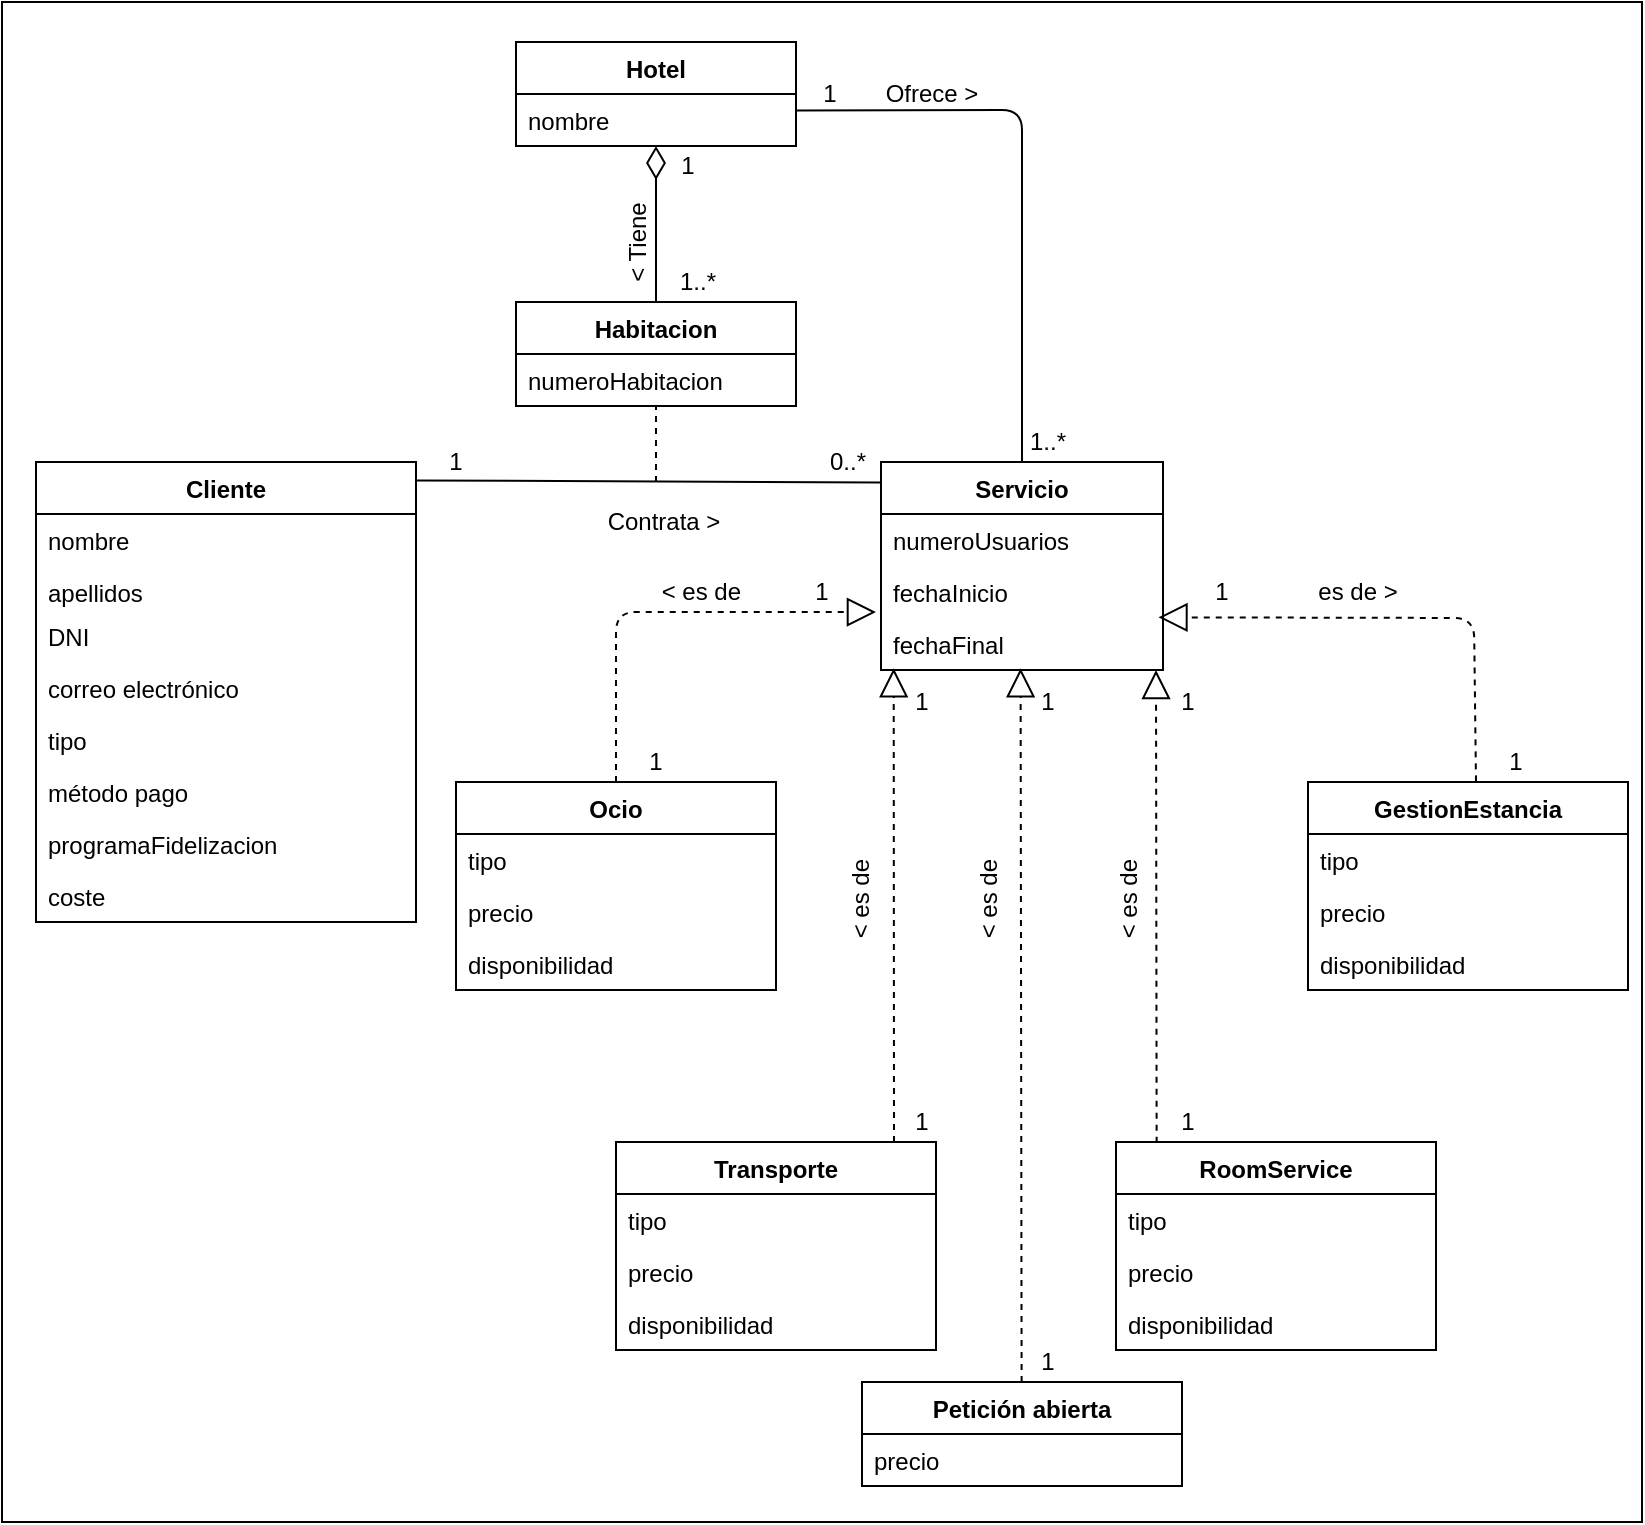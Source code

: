 <mxfile version="14.5.1" type="github">
  <diagram id="3HjA7348x1ktfYIhefzy" name="Page-1">
    <mxGraphModel dx="2026" dy="2949" grid="1" gridSize="10" guides="1" tooltips="1" connect="1" arrows="1" fold="1" page="1" pageScale="1" pageWidth="827" pageHeight="1169" math="0" shadow="0">
      <root>
        <mxCell id="0" />
        <mxCell id="1" parent="0" />
        <mxCell id="CcgLI-59He1-SMTymXmK-135" value="" style="rounded=0;whiteSpace=wrap;html=1;" vertex="1" parent="1">
          <mxGeometry x="-827" y="-2300" width="820" height="760" as="geometry" />
        </mxCell>
        <mxCell id="CcgLI-59He1-SMTymXmK-2" value="Cliente" style="swimlane;fontStyle=1;childLayout=stackLayout;horizontal=1;startSize=26;fillColor=none;horizontalStack=0;resizeParent=1;resizeParentMax=0;resizeLast=0;collapsible=1;marginBottom=0;" vertex="1" parent="1">
          <mxGeometry x="-810" y="-2070" width="190" height="230" as="geometry" />
        </mxCell>
        <mxCell id="CcgLI-59He1-SMTymXmK-4" value="nombre" style="text;strokeColor=none;fillColor=none;align=left;verticalAlign=top;spacingLeft=4;spacingRight=4;overflow=hidden;rotatable=0;points=[[0,0.5],[1,0.5]];portConstraint=eastwest;" vertex="1" parent="CcgLI-59He1-SMTymXmK-2">
          <mxGeometry y="26" width="190" height="26" as="geometry" />
        </mxCell>
        <mxCell id="CcgLI-59He1-SMTymXmK-5" value="apellidos" style="text;strokeColor=none;fillColor=none;align=left;verticalAlign=top;spacingLeft=4;spacingRight=4;overflow=hidden;rotatable=0;points=[[0,0.5],[1,0.5]];portConstraint=eastwest;" vertex="1" parent="CcgLI-59He1-SMTymXmK-2">
          <mxGeometry y="52" width="190" height="22" as="geometry" />
        </mxCell>
        <mxCell id="CcgLI-59He1-SMTymXmK-6" value="DNI" style="text;strokeColor=none;fillColor=none;align=left;verticalAlign=top;spacingLeft=4;spacingRight=4;overflow=hidden;rotatable=0;points=[[0,0.5],[1,0.5]];portConstraint=eastwest;" vertex="1" parent="CcgLI-59He1-SMTymXmK-2">
          <mxGeometry y="74" width="190" height="26" as="geometry" />
        </mxCell>
        <mxCell id="CcgLI-59He1-SMTymXmK-7" value="correo electrónico" style="text;strokeColor=none;fillColor=none;align=left;verticalAlign=top;spacingLeft=4;spacingRight=4;overflow=hidden;rotatable=0;points=[[0,0.5],[1,0.5]];portConstraint=eastwest;" vertex="1" parent="CcgLI-59He1-SMTymXmK-2">
          <mxGeometry y="100" width="190" height="26" as="geometry" />
        </mxCell>
        <mxCell id="CcgLI-59He1-SMTymXmK-9" value="tipo" style="text;strokeColor=none;fillColor=none;align=left;verticalAlign=top;spacingLeft=4;spacingRight=4;overflow=hidden;rotatable=0;points=[[0,0.5],[1,0.5]];portConstraint=eastwest;" vertex="1" parent="CcgLI-59He1-SMTymXmK-2">
          <mxGeometry y="126" width="190" height="26" as="geometry" />
        </mxCell>
        <mxCell id="CcgLI-59He1-SMTymXmK-10" value="método pago" style="text;strokeColor=none;fillColor=none;align=left;verticalAlign=top;spacingLeft=4;spacingRight=4;overflow=hidden;rotatable=0;points=[[0,0.5],[1,0.5]];portConstraint=eastwest;" vertex="1" parent="CcgLI-59He1-SMTymXmK-2">
          <mxGeometry y="152" width="190" height="26" as="geometry" />
        </mxCell>
        <mxCell id="CcgLI-59He1-SMTymXmK-11" value="programaFidelizacion" style="text;strokeColor=none;fillColor=none;align=left;verticalAlign=top;spacingLeft=4;spacingRight=4;overflow=hidden;rotatable=0;points=[[0,0.5],[1,0.5]];portConstraint=eastwest;" vertex="1" parent="CcgLI-59He1-SMTymXmK-2">
          <mxGeometry y="178" width="190" height="26" as="geometry" />
        </mxCell>
        <mxCell id="CcgLI-59He1-SMTymXmK-12" value="coste" style="text;strokeColor=none;fillColor=none;align=left;verticalAlign=top;spacingLeft=4;spacingRight=4;overflow=hidden;rotatable=0;points=[[0,0.5],[1,0.5]];portConstraint=eastwest;" vertex="1" parent="CcgLI-59He1-SMTymXmK-2">
          <mxGeometry y="204" width="190" height="26" as="geometry" />
        </mxCell>
        <mxCell id="CcgLI-59He1-SMTymXmK-14" value="Servicio" style="swimlane;fontStyle=1;childLayout=stackLayout;horizontal=1;startSize=26;fillColor=none;horizontalStack=0;resizeParent=1;resizeParentMax=0;resizeLast=0;collapsible=1;marginBottom=0;" vertex="1" parent="1">
          <mxGeometry x="-387.5" y="-2070" width="141" height="104" as="geometry" />
        </mxCell>
        <mxCell id="CcgLI-59He1-SMTymXmK-16" value="numeroUsuarios" style="text;strokeColor=none;fillColor=none;align=left;verticalAlign=top;spacingLeft=4;spacingRight=4;overflow=hidden;rotatable=0;points=[[0,0.5],[1,0.5]];portConstraint=eastwest;" vertex="1" parent="CcgLI-59He1-SMTymXmK-14">
          <mxGeometry y="26" width="141" height="26" as="geometry" />
        </mxCell>
        <mxCell id="CcgLI-59He1-SMTymXmK-18" value="fechaInicio" style="text;strokeColor=none;fillColor=none;align=left;verticalAlign=top;spacingLeft=4;spacingRight=4;overflow=hidden;rotatable=0;points=[[0,0.5],[1,0.5]];portConstraint=eastwest;" vertex="1" parent="CcgLI-59He1-SMTymXmK-14">
          <mxGeometry y="52" width="141" height="26" as="geometry" />
        </mxCell>
        <mxCell id="CcgLI-59He1-SMTymXmK-19" value="fechaFinal" style="text;strokeColor=none;fillColor=none;align=left;verticalAlign=top;spacingLeft=4;spacingRight=4;overflow=hidden;rotatable=0;points=[[0,0.5],[1,0.5]];portConstraint=eastwest;" vertex="1" parent="CcgLI-59He1-SMTymXmK-14">
          <mxGeometry y="78" width="141" height="26" as="geometry" />
        </mxCell>
        <mxCell id="CcgLI-59He1-SMTymXmK-28" value="Transporte" style="swimlane;fontStyle=1;align=center;verticalAlign=top;childLayout=stackLayout;horizontal=1;startSize=26;horizontalStack=0;resizeParent=1;resizeParentMax=0;resizeLast=0;collapsible=1;marginBottom=0;" vertex="1" parent="1">
          <mxGeometry x="-520" y="-1730" width="160" height="104" as="geometry" />
        </mxCell>
        <mxCell id="CcgLI-59He1-SMTymXmK-31" value="tipo" style="text;strokeColor=none;fillColor=none;align=left;verticalAlign=top;spacingLeft=4;spacingRight=4;overflow=hidden;rotatable=0;points=[[0,0.5],[1,0.5]];portConstraint=eastwest;" vertex="1" parent="CcgLI-59He1-SMTymXmK-28">
          <mxGeometry y="26" width="160" height="26" as="geometry" />
        </mxCell>
        <mxCell id="CcgLI-59He1-SMTymXmK-32" value="precio" style="text;strokeColor=none;fillColor=none;align=left;verticalAlign=top;spacingLeft=4;spacingRight=4;overflow=hidden;rotatable=0;points=[[0,0.5],[1,0.5]];portConstraint=eastwest;" vertex="1" parent="CcgLI-59He1-SMTymXmK-28">
          <mxGeometry y="52" width="160" height="26" as="geometry" />
        </mxCell>
        <mxCell id="CcgLI-59He1-SMTymXmK-33" value="disponibilidad" style="text;strokeColor=none;fillColor=none;align=left;verticalAlign=top;spacingLeft=4;spacingRight=4;overflow=hidden;rotatable=0;points=[[0,0.5],[1,0.5]];portConstraint=eastwest;" vertex="1" parent="CcgLI-59He1-SMTymXmK-28">
          <mxGeometry y="78" width="160" height="26" as="geometry" />
        </mxCell>
        <mxCell id="CcgLI-59He1-SMTymXmK-34" value="Ocio" style="swimlane;fontStyle=1;align=center;verticalAlign=top;childLayout=stackLayout;horizontal=1;startSize=26;horizontalStack=0;resizeParent=1;resizeParentMax=0;resizeLast=0;collapsible=1;marginBottom=0;" vertex="1" parent="1">
          <mxGeometry x="-600" y="-1910" width="160" height="104" as="geometry" />
        </mxCell>
        <mxCell id="CcgLI-59He1-SMTymXmK-37" value="tipo" style="text;strokeColor=none;fillColor=none;align=left;verticalAlign=top;spacingLeft=4;spacingRight=4;overflow=hidden;rotatable=0;points=[[0,0.5],[1,0.5]];portConstraint=eastwest;" vertex="1" parent="CcgLI-59He1-SMTymXmK-34">
          <mxGeometry y="26" width="160" height="26" as="geometry" />
        </mxCell>
        <mxCell id="CcgLI-59He1-SMTymXmK-39" value="precio" style="text;strokeColor=none;fillColor=none;align=left;verticalAlign=top;spacingLeft=4;spacingRight=4;overflow=hidden;rotatable=0;points=[[0,0.5],[1,0.5]];portConstraint=eastwest;" vertex="1" parent="CcgLI-59He1-SMTymXmK-34">
          <mxGeometry y="52" width="160" height="26" as="geometry" />
        </mxCell>
        <mxCell id="CcgLI-59He1-SMTymXmK-40" value="disponibilidad" style="text;strokeColor=none;fillColor=none;align=left;verticalAlign=top;spacingLeft=4;spacingRight=4;overflow=hidden;rotatable=0;points=[[0,0.5],[1,0.5]];portConstraint=eastwest;" vertex="1" parent="CcgLI-59He1-SMTymXmK-34">
          <mxGeometry y="78" width="160" height="26" as="geometry" />
        </mxCell>
        <mxCell id="CcgLI-59He1-SMTymXmK-49" value="GestionEstancia" style="swimlane;fontStyle=1;align=center;verticalAlign=top;childLayout=stackLayout;horizontal=1;startSize=26;horizontalStack=0;resizeParent=1;resizeParentMax=0;resizeLast=0;collapsible=1;marginBottom=0;" vertex="1" parent="1">
          <mxGeometry x="-174" y="-1910" width="160" height="104" as="geometry" />
        </mxCell>
        <mxCell id="CcgLI-59He1-SMTymXmK-52" value="tipo" style="text;strokeColor=none;fillColor=none;align=left;verticalAlign=top;spacingLeft=4;spacingRight=4;overflow=hidden;rotatable=0;points=[[0,0.5],[1,0.5]];portConstraint=eastwest;" vertex="1" parent="CcgLI-59He1-SMTymXmK-49">
          <mxGeometry y="26" width="160" height="26" as="geometry" />
        </mxCell>
        <mxCell id="CcgLI-59He1-SMTymXmK-54" value="precio" style="text;strokeColor=none;fillColor=none;align=left;verticalAlign=top;spacingLeft=4;spacingRight=4;overflow=hidden;rotatable=0;points=[[0,0.5],[1,0.5]];portConstraint=eastwest;" vertex="1" parent="CcgLI-59He1-SMTymXmK-49">
          <mxGeometry y="52" width="160" height="26" as="geometry" />
        </mxCell>
        <mxCell id="CcgLI-59He1-SMTymXmK-55" value="disponibilidad" style="text;strokeColor=none;fillColor=none;align=left;verticalAlign=top;spacingLeft=4;spacingRight=4;overflow=hidden;rotatable=0;points=[[0,0.5],[1,0.5]];portConstraint=eastwest;" vertex="1" parent="CcgLI-59He1-SMTymXmK-49">
          <mxGeometry y="78" width="160" height="26" as="geometry" />
        </mxCell>
        <mxCell id="CcgLI-59He1-SMTymXmK-56" value="RoomService" style="swimlane;fontStyle=1;align=center;verticalAlign=top;childLayout=stackLayout;horizontal=1;startSize=26;horizontalStack=0;resizeParent=1;resizeParentMax=0;resizeLast=0;collapsible=1;marginBottom=0;" vertex="1" parent="1">
          <mxGeometry x="-270" y="-1730" width="160" height="104" as="geometry" />
        </mxCell>
        <mxCell id="CcgLI-59He1-SMTymXmK-59" value="tipo" style="text;strokeColor=none;fillColor=none;align=left;verticalAlign=top;spacingLeft=4;spacingRight=4;overflow=hidden;rotatable=0;points=[[0,0.5],[1,0.5]];portConstraint=eastwest;" vertex="1" parent="CcgLI-59He1-SMTymXmK-56">
          <mxGeometry y="26" width="160" height="26" as="geometry" />
        </mxCell>
        <mxCell id="CcgLI-59He1-SMTymXmK-60" value="precio" style="text;strokeColor=none;fillColor=none;align=left;verticalAlign=top;spacingLeft=4;spacingRight=4;overflow=hidden;rotatable=0;points=[[0,0.5],[1,0.5]];portConstraint=eastwest;" vertex="1" parent="CcgLI-59He1-SMTymXmK-56">
          <mxGeometry y="52" width="160" height="26" as="geometry" />
        </mxCell>
        <mxCell id="CcgLI-59He1-SMTymXmK-61" value="disponibilidad" style="text;strokeColor=none;fillColor=none;align=left;verticalAlign=top;spacingLeft=4;spacingRight=4;overflow=hidden;rotatable=0;points=[[0,0.5],[1,0.5]];portConstraint=eastwest;" vertex="1" parent="CcgLI-59He1-SMTymXmK-56">
          <mxGeometry y="78" width="160" height="26" as="geometry" />
        </mxCell>
        <mxCell id="CcgLI-59He1-SMTymXmK-63" value="Petición abierta" style="swimlane;fontStyle=1;align=center;verticalAlign=top;childLayout=stackLayout;horizontal=1;startSize=26;horizontalStack=0;resizeParent=1;resizeParentMax=0;resizeLast=0;collapsible=1;marginBottom=0;" vertex="1" parent="1">
          <mxGeometry x="-397" y="-1610" width="160" height="52" as="geometry" />
        </mxCell>
        <mxCell id="CcgLI-59He1-SMTymXmK-83" value="precio" style="text;strokeColor=none;fillColor=none;align=left;verticalAlign=top;spacingLeft=4;spacingRight=4;overflow=hidden;rotatable=0;points=[[0,0.5],[1,0.5]];portConstraint=eastwest;" vertex="1" parent="CcgLI-59He1-SMTymXmK-63">
          <mxGeometry y="26" width="160" height="26" as="geometry" />
        </mxCell>
        <mxCell id="CcgLI-59He1-SMTymXmK-69" value="Habitacion" style="swimlane;fontStyle=1;childLayout=stackLayout;horizontal=1;startSize=26;fillColor=none;horizontalStack=0;resizeParent=1;resizeParentMax=0;resizeLast=0;collapsible=1;marginBottom=0;" vertex="1" parent="1">
          <mxGeometry x="-570" y="-2150" width="140" height="52" as="geometry" />
        </mxCell>
        <mxCell id="CcgLI-59He1-SMTymXmK-71" value="numeroHabitacion" style="text;strokeColor=none;fillColor=none;align=left;verticalAlign=top;spacingLeft=4;spacingRight=4;overflow=hidden;rotatable=0;points=[[0,0.5],[1,0.5]];portConstraint=eastwest;" vertex="1" parent="CcgLI-59He1-SMTymXmK-69">
          <mxGeometry y="26" width="140" height="26" as="geometry" />
        </mxCell>
        <mxCell id="CcgLI-59He1-SMTymXmK-86" value="" style="endArrow=none;dashed=1;html=1;entryX=0.5;entryY=1;entryDx=0;entryDy=0;" edge="1" parent="1" target="CcgLI-59He1-SMTymXmK-69">
          <mxGeometry width="50" height="50" relative="1" as="geometry">
            <mxPoint x="-500" y="-2060" as="sourcePoint" />
            <mxPoint x="-490" y="-2090" as="targetPoint" />
          </mxGeometry>
        </mxCell>
        <mxCell id="CcgLI-59He1-SMTymXmK-88" value="" style="endArrow=block;endFill=0;endSize=12;html=1;entryX=0.045;entryY=0.967;entryDx=0;entryDy=0;entryPerimeter=0;dashed=1;" edge="1" parent="1" target="CcgLI-59He1-SMTymXmK-19">
          <mxGeometry width="160" relative="1" as="geometry">
            <mxPoint x="-381" y="-1730" as="sourcePoint" />
            <mxPoint x="-270" y="-1790" as="targetPoint" />
          </mxGeometry>
        </mxCell>
        <mxCell id="CcgLI-59He1-SMTymXmK-89" value="" style="endArrow=block;endFill=0;endSize=12;html=1;entryX=0.045;entryY=0.967;entryDx=0;entryDy=0;entryPerimeter=0;exitX=0.127;exitY=0.004;exitDx=0;exitDy=0;exitPerimeter=0;dashed=1;" edge="1" parent="1" source="CcgLI-59He1-SMTymXmK-56">
          <mxGeometry width="160" relative="1" as="geometry">
            <mxPoint x="-250" y="-1727" as="sourcePoint" />
            <mxPoint x="-249.995" y="-1965.998" as="targetPoint" />
          </mxGeometry>
        </mxCell>
        <mxCell id="CcgLI-59He1-SMTymXmK-90" value="" style="endArrow=block;endFill=0;endSize=12;html=1;entryX=-0.018;entryY=-0.115;entryDx=0;entryDy=0;entryPerimeter=0;exitX=0.5;exitY=0;exitDx=0;exitDy=0;dashed=1;" edge="1" parent="1" source="CcgLI-59He1-SMTymXmK-34" target="CcgLI-59He1-SMTymXmK-19">
          <mxGeometry width="160" relative="1" as="geometry">
            <mxPoint x="-520" y="-1912" as="sourcePoint" />
            <mxPoint x="-530.505" y="-2146.858" as="targetPoint" />
            <Array as="points">
              <mxPoint x="-520" y="-1995" />
            </Array>
          </mxGeometry>
        </mxCell>
        <mxCell id="CcgLI-59He1-SMTymXmK-91" value="" style="endArrow=block;endFill=0;endSize=12;html=1;exitX=0.525;exitY=-0.003;exitDx=0;exitDy=0;entryX=0.991;entryY=-0.013;entryDx=0;entryDy=0;entryPerimeter=0;exitPerimeter=0;dashed=1;" edge="1" parent="1" source="CcgLI-59He1-SMTymXmK-49">
          <mxGeometry width="160" relative="1" as="geometry">
            <mxPoint x="-95" y="-1910" as="sourcePoint" />
            <mxPoint x="-248.769" y="-1992.338" as="targetPoint" />
            <Array as="points">
              <mxPoint x="-91" y="-1992" />
            </Array>
          </mxGeometry>
        </mxCell>
        <mxCell id="CcgLI-59He1-SMTymXmK-92" value="" style="endArrow=block;endFill=0;endSize=12;html=1;entryX=0.495;entryY=0.967;entryDx=0;entryDy=0;entryPerimeter=0;exitX=0.127;exitY=0.004;exitDx=0;exitDy=0;exitPerimeter=0;dashed=1;" edge="1" parent="1" target="CcgLI-59He1-SMTymXmK-19">
          <mxGeometry width="160" relative="1" as="geometry">
            <mxPoint x="-317.19" y="-1610.004" as="sourcePoint" />
            <mxPoint x="-317.505" y="-1846.418" as="targetPoint" />
          </mxGeometry>
        </mxCell>
        <mxCell id="CcgLI-59He1-SMTymXmK-94" value="" style="endArrow=none;html=1;exitX=0.998;exitY=0.04;exitDx=0;exitDy=0;exitPerimeter=0;entryX=-0.002;entryY=0.098;entryDx=0;entryDy=0;entryPerimeter=0;" edge="1" parent="1" source="CcgLI-59He1-SMTymXmK-2" target="CcgLI-59He1-SMTymXmK-14">
          <mxGeometry width="50" height="50" relative="1" as="geometry">
            <mxPoint x="-550" y="-2060" as="sourcePoint" />
            <mxPoint x="-450" y="-2060" as="targetPoint" />
          </mxGeometry>
        </mxCell>
        <mxCell id="CcgLI-59He1-SMTymXmK-95" value="1" style="text;html=1;strokeColor=none;fillColor=none;align=center;verticalAlign=middle;whiteSpace=wrap;rounded=0;" vertex="1" parent="1">
          <mxGeometry x="-620" y="-2080" width="40" height="20" as="geometry" />
        </mxCell>
        <mxCell id="CcgLI-59He1-SMTymXmK-96" value="0..*" style="text;html=1;strokeColor=none;fillColor=none;align=center;verticalAlign=middle;whiteSpace=wrap;rounded=0;" vertex="1" parent="1">
          <mxGeometry x="-424" y="-2080" width="40" height="20" as="geometry" />
        </mxCell>
        <mxCell id="CcgLI-59He1-SMTymXmK-97" value="1" style="text;html=1;strokeColor=none;fillColor=none;align=center;verticalAlign=middle;whiteSpace=wrap;rounded=0;" vertex="1" parent="1">
          <mxGeometry x="-520" y="-1930" width="40" height="20" as="geometry" />
        </mxCell>
        <mxCell id="CcgLI-59He1-SMTymXmK-98" value="1" style="text;html=1;strokeColor=none;fillColor=none;align=center;verticalAlign=middle;whiteSpace=wrap;rounded=0;" vertex="1" parent="1">
          <mxGeometry x="-437" y="-2015" width="40" height="20" as="geometry" />
        </mxCell>
        <mxCell id="CcgLI-59He1-SMTymXmK-99" value="1" style="text;html=1;strokeColor=none;fillColor=none;align=center;verticalAlign=middle;whiteSpace=wrap;rounded=0;" vertex="1" parent="1">
          <mxGeometry x="-387.5" y="-1960" width="40" height="20" as="geometry" />
        </mxCell>
        <mxCell id="CcgLI-59He1-SMTymXmK-100" value="1" style="text;html=1;strokeColor=none;fillColor=none;align=center;verticalAlign=middle;whiteSpace=wrap;rounded=0;" vertex="1" parent="1">
          <mxGeometry x="-324" y="-1960" width="40" height="20" as="geometry" />
        </mxCell>
        <mxCell id="CcgLI-59He1-SMTymXmK-101" value="1" style="text;html=1;strokeColor=none;fillColor=none;align=center;verticalAlign=middle;whiteSpace=wrap;rounded=0;" vertex="1" parent="1">
          <mxGeometry x="-254" y="-1960" width="40" height="20" as="geometry" />
        </mxCell>
        <mxCell id="CcgLI-59He1-SMTymXmK-102" value="1" style="text;html=1;strokeColor=none;fillColor=none;align=center;verticalAlign=middle;whiteSpace=wrap;rounded=0;" vertex="1" parent="1">
          <mxGeometry x="-387.5" y="-1750" width="40" height="20" as="geometry" />
        </mxCell>
        <mxCell id="CcgLI-59He1-SMTymXmK-103" value="1" style="text;html=1;strokeColor=none;fillColor=none;align=center;verticalAlign=middle;whiteSpace=wrap;rounded=0;" vertex="1" parent="1">
          <mxGeometry x="-324" y="-1630" width="40" height="20" as="geometry" />
        </mxCell>
        <mxCell id="CcgLI-59He1-SMTymXmK-104" value="1" style="text;html=1;strokeColor=none;fillColor=none;align=center;verticalAlign=middle;whiteSpace=wrap;rounded=0;" vertex="1" parent="1">
          <mxGeometry x="-254" y="-1750" width="40" height="20" as="geometry" />
        </mxCell>
        <mxCell id="CcgLI-59He1-SMTymXmK-105" value="1" style="text;html=1;strokeColor=none;fillColor=none;align=center;verticalAlign=middle;whiteSpace=wrap;rounded=0;" vertex="1" parent="1">
          <mxGeometry x="-90" y="-1930" width="40" height="20" as="geometry" />
        </mxCell>
        <mxCell id="CcgLI-59He1-SMTymXmK-106" value="1" style="text;html=1;strokeColor=none;fillColor=none;align=center;verticalAlign=middle;whiteSpace=wrap;rounded=0;" vertex="1" parent="1">
          <mxGeometry x="-237" y="-2015" width="40" height="20" as="geometry" />
        </mxCell>
        <mxCell id="CcgLI-59He1-SMTymXmK-107" value="&amp;nbsp;&amp;lt; es de" style="text;html=1;strokeColor=none;fillColor=none;align=center;verticalAlign=middle;whiteSpace=wrap;rounded=0;" vertex="1" parent="1">
          <mxGeometry x="-504" y="-2015" width="50" height="20" as="geometry" />
        </mxCell>
        <mxCell id="CcgLI-59He1-SMTymXmK-108" value="es de &amp;gt;" style="text;html=1;strokeColor=none;fillColor=none;align=center;verticalAlign=middle;whiteSpace=wrap;rounded=0;" vertex="1" parent="1">
          <mxGeometry x="-174" y="-2015" width="50" height="20" as="geometry" />
        </mxCell>
        <mxCell id="CcgLI-59He1-SMTymXmK-112" value="&amp;nbsp;&amp;lt; es de" style="text;html=1;strokeColor=none;fillColor=none;align=center;verticalAlign=middle;whiteSpace=wrap;rounded=0;rotation=270;" vertex="1" parent="1">
          <mxGeometry x="-290" y="-1860" width="53" height="20" as="geometry" />
        </mxCell>
        <mxCell id="CcgLI-59He1-SMTymXmK-114" value="Contrata &amp;gt;" style="text;html=1;strokeColor=none;fillColor=none;align=center;verticalAlign=middle;whiteSpace=wrap;rounded=0;" vertex="1" parent="1">
          <mxGeometry x="-534" y="-2050" width="76" height="20" as="geometry" />
        </mxCell>
        <mxCell id="CcgLI-59He1-SMTymXmK-116" value="&amp;nbsp;&amp;lt; es de" style="text;html=1;strokeColor=none;fillColor=none;align=center;verticalAlign=middle;whiteSpace=wrap;rounded=0;rotation=270;" vertex="1" parent="1">
          <mxGeometry x="-424" y="-1860" width="53" height="20" as="geometry" />
        </mxCell>
        <mxCell id="CcgLI-59He1-SMTymXmK-117" value="&amp;nbsp;&amp;lt; es de" style="text;html=1;strokeColor=none;fillColor=none;align=center;verticalAlign=middle;whiteSpace=wrap;rounded=0;rotation=270;" vertex="1" parent="1">
          <mxGeometry x="-360" y="-1860" width="53" height="20" as="geometry" />
        </mxCell>
        <mxCell id="CcgLI-59He1-SMTymXmK-118" value="Hotel" style="swimlane;fontStyle=1;childLayout=stackLayout;horizontal=1;startSize=26;fillColor=none;horizontalStack=0;resizeParent=1;resizeParentMax=0;resizeLast=0;collapsible=1;marginBottom=0;" vertex="1" parent="1">
          <mxGeometry x="-570" y="-2280" width="140" height="52" as="geometry" />
        </mxCell>
        <mxCell id="CcgLI-59He1-SMTymXmK-130" value="nombre" style="text;strokeColor=none;fillColor=none;align=left;verticalAlign=top;spacingLeft=4;spacingRight=4;overflow=hidden;rotatable=0;points=[[0,0.5],[1,0.5]];portConstraint=eastwest;" vertex="1" parent="CcgLI-59He1-SMTymXmK-118">
          <mxGeometry y="26" width="140" height="26" as="geometry" />
        </mxCell>
        <mxCell id="CcgLI-59He1-SMTymXmK-127" value="" style="endArrow=none;html=1;endSize=12;startArrow=diamondThin;startSize=14;startFill=0;edgeStyle=orthogonalEdgeStyle;align=left;verticalAlign=bottom;exitX=0.5;exitY=1;exitDx=0;exitDy=0;entryX=0.5;entryY=0;entryDx=0;entryDy=0;endFill=0;" edge="1" parent="1" source="CcgLI-59He1-SMTymXmK-118" target="CcgLI-59He1-SMTymXmK-69">
          <mxGeometry x="-1" y="3" relative="1" as="geometry">
            <mxPoint x="-524" y="-2200" as="sourcePoint" />
            <mxPoint x="-500" y="-2160" as="targetPoint" />
          </mxGeometry>
        </mxCell>
        <mxCell id="CcgLI-59He1-SMTymXmK-128" value="1..*" style="text;html=1;strokeColor=none;fillColor=none;align=center;verticalAlign=middle;whiteSpace=wrap;rounded=0;" vertex="1" parent="1">
          <mxGeometry x="-499" y="-2170" width="40" height="20" as="geometry" />
        </mxCell>
        <mxCell id="CcgLI-59He1-SMTymXmK-129" value="1" style="text;html=1;strokeColor=none;fillColor=none;align=center;verticalAlign=middle;whiteSpace=wrap;rounded=0;" vertex="1" parent="1">
          <mxGeometry x="-504" y="-2228" width="40" height="20" as="geometry" />
        </mxCell>
        <mxCell id="CcgLI-59He1-SMTymXmK-131" value="&amp;lt; Tiene" style="text;html=1;strokeColor=none;fillColor=none;align=center;verticalAlign=middle;whiteSpace=wrap;rounded=0;rotation=270;" vertex="1" parent="1">
          <mxGeometry x="-534" y="-2190" width="50" height="20" as="geometry" />
        </mxCell>
        <mxCell id="CcgLI-59He1-SMTymXmK-133" value="" style="endArrow=none;html=1;exitX=0.997;exitY=0.318;exitDx=0;exitDy=0;exitPerimeter=0;entryX=0.5;entryY=0;entryDx=0;entryDy=0;" edge="1" parent="1" source="CcgLI-59He1-SMTymXmK-130" target="CcgLI-59He1-SMTymXmK-14">
          <mxGeometry width="50" height="50" relative="1" as="geometry">
            <mxPoint x="-344" y="-2170" as="sourcePoint" />
            <mxPoint x="-294" y="-2220" as="targetPoint" />
            <Array as="points">
              <mxPoint x="-317" y="-2246" />
            </Array>
          </mxGeometry>
        </mxCell>
        <mxCell id="CcgLI-59He1-SMTymXmK-134" value="Ofrece &amp;gt;" style="text;html=1;strokeColor=none;fillColor=none;align=center;verticalAlign=middle;whiteSpace=wrap;rounded=0;rotation=0;" vertex="1" parent="1">
          <mxGeometry x="-387.5" y="-2264" width="50" height="20" as="geometry" />
        </mxCell>
        <mxCell id="CcgLI-59He1-SMTymXmK-137" value="1..*" style="text;html=1;strokeColor=none;fillColor=none;align=center;verticalAlign=middle;whiteSpace=wrap;rounded=0;" vertex="1" parent="1">
          <mxGeometry x="-324" y="-2090" width="40" height="20" as="geometry" />
        </mxCell>
        <mxCell id="CcgLI-59He1-SMTymXmK-138" value="1" style="text;html=1;strokeColor=none;fillColor=none;align=center;verticalAlign=middle;whiteSpace=wrap;rounded=0;" vertex="1" parent="1">
          <mxGeometry x="-433" y="-2264" width="40" height="20" as="geometry" />
        </mxCell>
      </root>
    </mxGraphModel>
  </diagram>
</mxfile>
